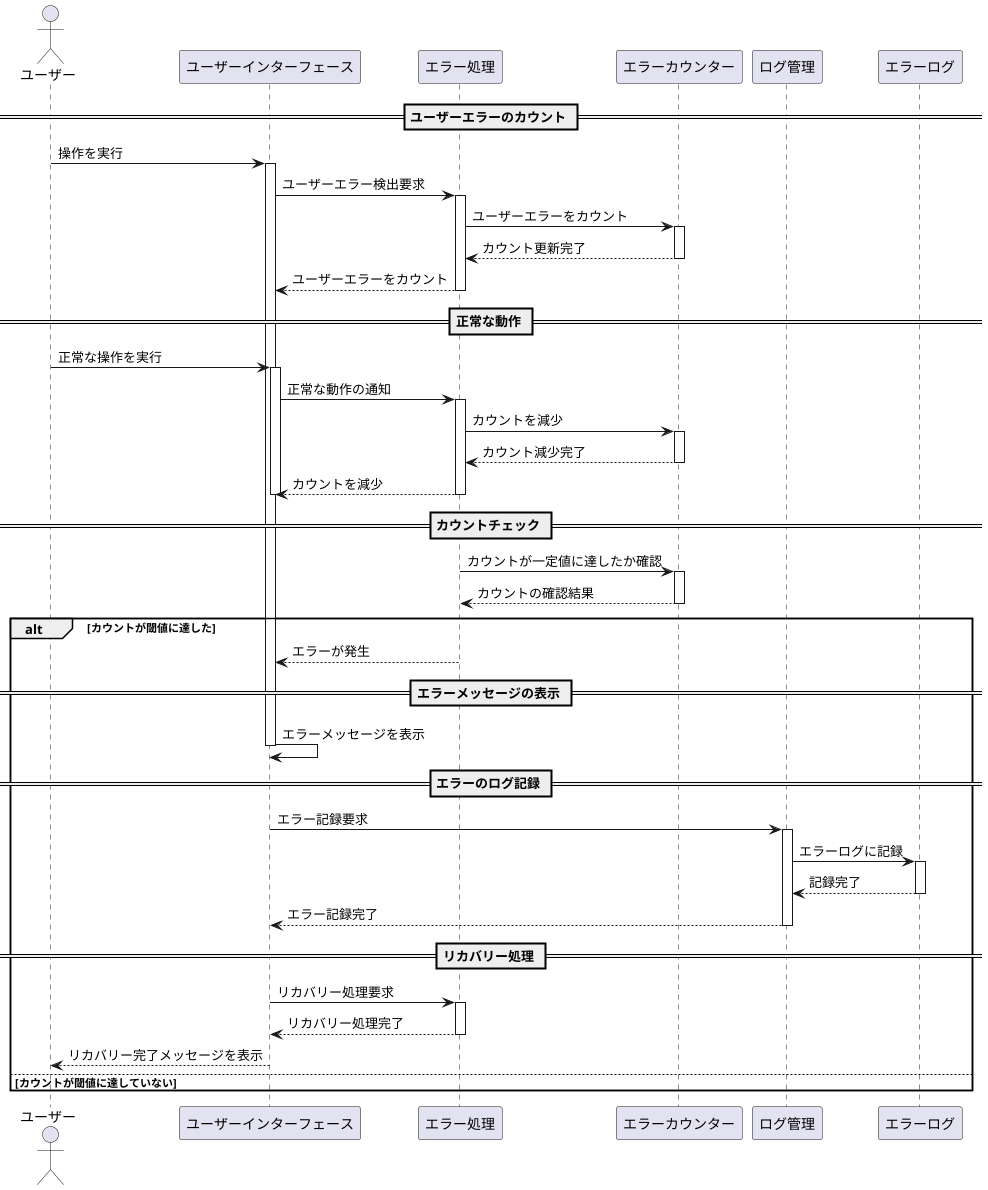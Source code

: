 @startuml

actor User as "ユーザー"
participant "ユーザーインターフェース" as UI
participant "エラー処理" as ErrorHandler
participant "エラーカウンター" as ErrorCounter
participant "ログ管理" as LogManager
participant "エラーログ" as ErrorLog

== ユーザーエラーのカウント ==
User -> UI : 操作を実行
activate UI

UI -> ErrorHandler : ユーザーエラー検出要求
activate ErrorHandler

ErrorHandler -> ErrorCounter : ユーザーエラーをカウント
activate ErrorCounter

ErrorCounter --> ErrorHandler : カウント更新完了
deactivate ErrorCounter

ErrorHandler --> UI : ユーザーエラーをカウント
deactivate ErrorHandler

== 正常な動作 ==
User -> UI : 正常な操作を実行
activate UI

UI -> ErrorHandler : 正常な動作の通知
activate ErrorHandler

ErrorHandler -> ErrorCounter : カウントを減少
activate ErrorCounter

ErrorCounter --> ErrorHandler : カウント減少完了
deactivate ErrorCounter

ErrorHandler --> UI : カウントを減少
deactivate ErrorHandler

deactivate UI

== カウントチェック ==
ErrorHandler -> ErrorCounter : カウントが一定値に達したか確認
activate ErrorCounter

ErrorCounter --> ErrorHandler : カウントの確認結果
deactivate ErrorCounter

alt カウントが閾値に達した
    ErrorHandler --> UI : エラーが発生
    deactivate ErrorHandler

    == エラーメッセージの表示 ==
    UI -> UI : エラーメッセージを表示
    deactivate UI

    == エラーのログ記録 ==
    UI -> LogManager : エラー記録要求
    activate LogManager

    LogManager -> ErrorLog : エラーログに記録
    activate ErrorLog

    ErrorLog --> LogManager : 記録完了
    deactivate ErrorLog

    LogManager --> UI : エラー記録完了
    deactivate LogManager

    == リカバリー処理 ==
    UI -> ErrorHandler : リカバリー処理要求
    activate ErrorHandler

    ErrorHandler --> UI : リカバリー処理完了
    deactivate ErrorHandler

    UI --> User : リカバリー完了メッセージを表示
else カウントが閾値に達していない
    deactivate ErrorHandler
end

@enduml
